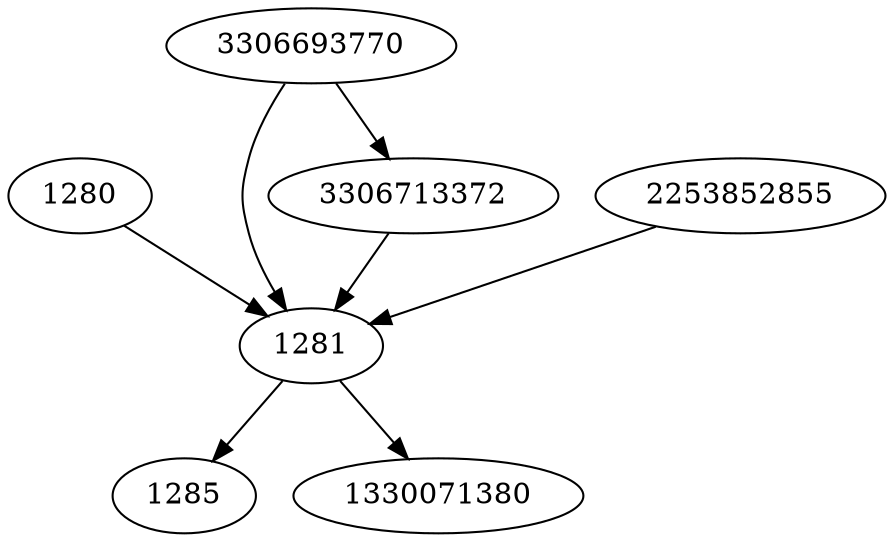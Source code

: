 strict digraph  {
1280;
1281;
1285;
3306693770;
1330071380;
2253852855;
3306713372;
1280 -> 1281;
1281 -> 1330071380;
1281 -> 1285;
3306693770 -> 3306713372;
3306693770 -> 1281;
2253852855 -> 1281;
3306713372 -> 1281;
}
